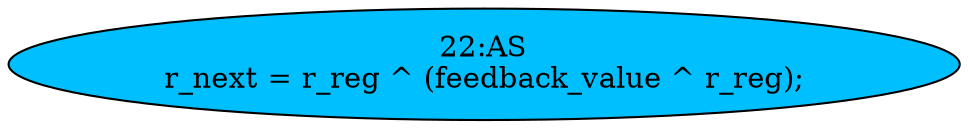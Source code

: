 strict digraph "" {
	node [label="\N"];
	"22:AS"	[ast="<pyverilog.vparser.ast.Assign object at 0x7fad8c757d10>",
		def_var="['r_next']",
		fillcolor=deepskyblue,
		label="22:AS
r_next = r_reg ^ (feedback_value ^ r_reg);",
		statements="[]",
		style=filled,
		typ=Assign,
		use_var="['r_reg', 'feedback_value', 'r_reg']"];
}
